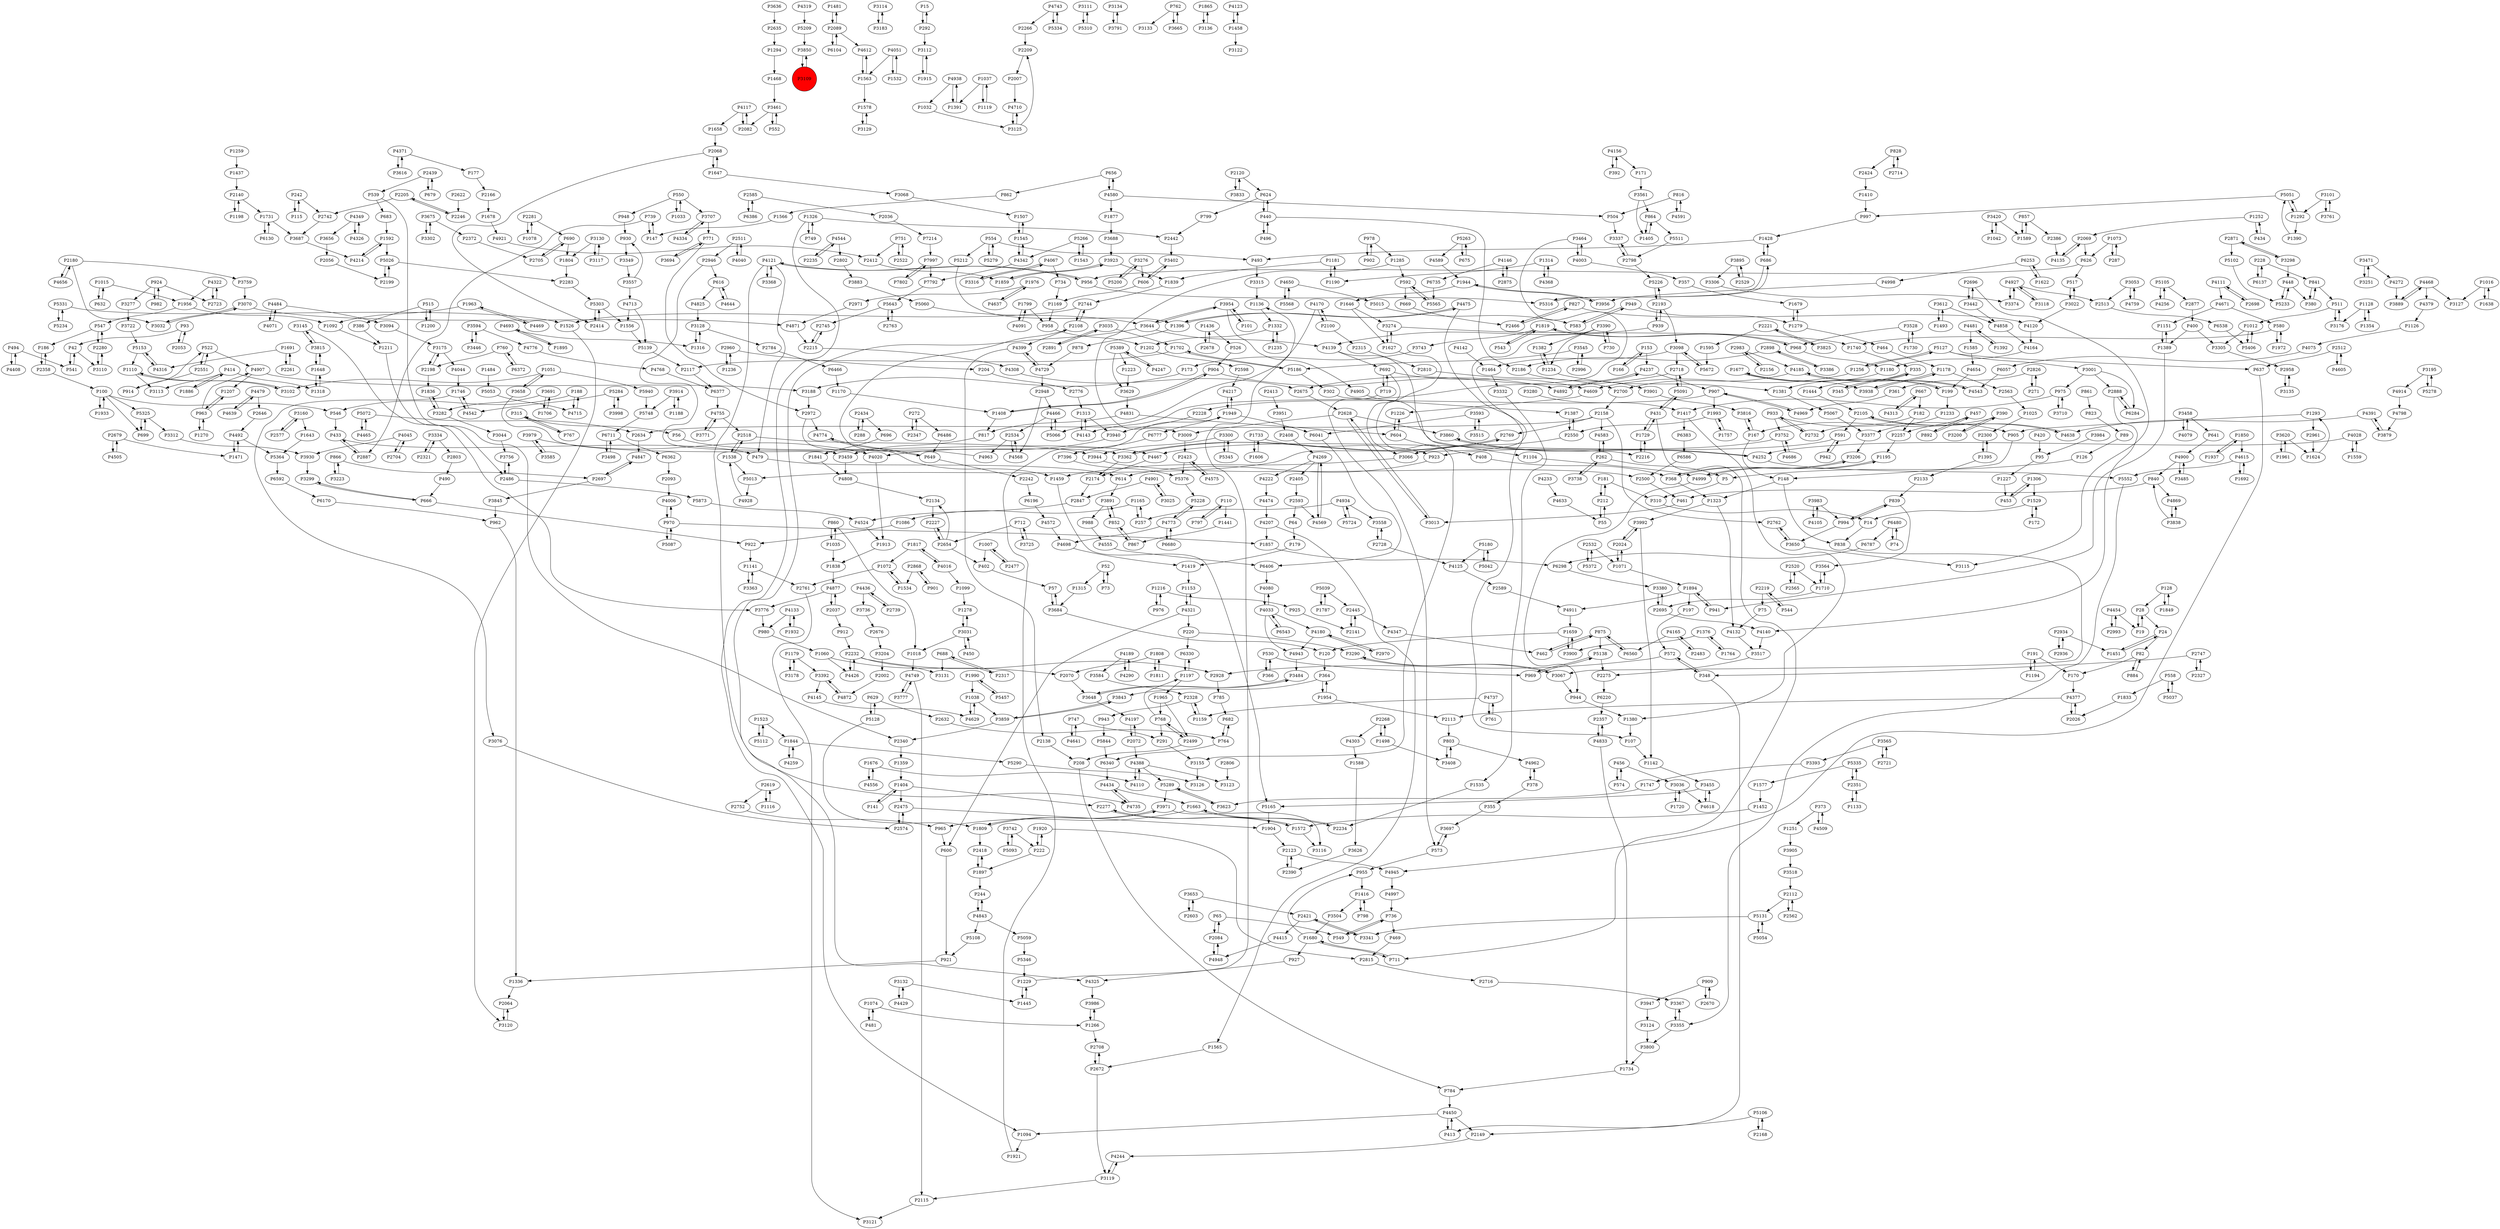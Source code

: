 digraph {
	P1428 -> P493
	P1498 -> P3408
	P2261 -> P1691
	P2442 -> P3402
	P28 -> P19
	P4877 -> P2037
	P905 -> P148
	P2072 -> P4197
	P2358 -> P100
	P4962 -> P378
	P3761 -> P3101
	P1007 -> P2477
	P4133 -> P1932
	P4143 -> P1313
	P3850 -> P3109
	P3992 -> P2024
	P2961 -> P1624
	P1559 -> P4028
	P504 -> P3337
	P89 -> P126
	P4466 -> P5066
	P5568 -> P4650
	P1223 -> P3629
	P1007 -> P402
	P839 -> P994
	P1376 -> P1764
	P4033 -> P4180
	P4197 -> P2072
	P2002 -> P4872
	P1252 -> P434
	P14 -> P838
	P768 -> P1197
	P4020 -> P1913
	P1436 -> P526
	P1691 -> P2261
	P1481 -> P2089
	P2728 -> P4125
	P3648 -> P4197
	P3114 -> P3183
	P4140 -> P3517
	P4871 -> P2215
	P2871 -> P3298
	P736 -> P549
	P1012 -> P5406
	P4222 -> P4474
	P2108 -> P4399
	P481 -> P1074
	P3302 -> P3675
	P1894 -> P197
	P335 -> P1444
	P2232 -> P2928
	P1993 -> P1757
	P3464 -> P4003
	P1731 -> P6130
	P1809 -> P2418
	P2993 -> P4454
	P5087 -> P970
	P1404 -> P141
	P4831 -> P604
	P1354 -> P1128
	P4117 -> P1658
	P1897 -> P2418
	P6298 -> P3380
	P1877 -> P3688
	P827 -> P2466
	P2551 -> P914
	P2423 -> P5376
	P2888 -> P6284
	P3504 -> P1680
	P1416 -> P3504
	P4755 -> P3771
	P3594 -> P3446
	P3274 -> P1627
	P4349 -> P4326
	P2744 -> P2108
	P686 -> P5316
	P1710 -> P2695
	P666 -> P922
	P1404 -> P2277
	P5131 -> P5054
	P4650 -> P5568
	P912 -> P2232
	P4997 -> P736
	P4637 -> P1976
	P4237 -> P907
	P4347 -> P462
	P1099 -> P1278
	P4575 -> P2423
	P1622 -> P6253
	P1734 -> P784
	P1256 -> P4609
	P220 -> P3290
	P4798 -> P3879
	P2064 -> P3120
	P390 -> P167
	P2934 -> P1451
	P857 -> P2386
	P994 -> P839
	P592 -> P669
	P4735 -> P4434
	P100 -> P1933
	P626 -> P956
	P2565 -> P2520
	P1523 -> P1844
	P2268 -> P1498
	P2340 -> P1359
	P2280 -> P547
	P3442 -> P4858
	P4474 -> P4207
	P1259 -> P1437
	P866 -> P3223
	P4943 -> P3484
	P272 -> P6486
	P4524 -> P1913
	P2958 -> P3135
	P3742 -> P5093
	P949 -> P583
	P1534 -> P1072
	P949 -> P1279
	P583 -> P949
	P2445 -> P2141
	P1316 -> P3128
	P3312 -> P3930
	P3455 -> P5165
	P6130 -> P1731
	P1857 -> P6298
	P5072 -> P4465
	P3688 -> P3923
	P4492 -> P1471
	P3390 -> P5013
	P3251 -> P3471
	P574 -> P456
	P3101 -> P3761
	P1659 -> P3900
	P3938 -> P1178
	P1577 -> P1452
	P4773 -> P5228
	P573 -> P3697
	P541 -> P42
	P2551 -> P522
	P4170 -> P2100
	P1181 -> P1839
	P6104 -> P2089
	P302 -> P1387
	P930 -> P3349
	P15 -> P292
	P3124 -> P3800
	P2123 -> P2390
	P469 -> P2815
	P1417 -> P1380
	P5066 -> P4466
	P3393 -> P1747
	P3593 -> P3515
	P1382 -> P1234
	P2408 -> P4269
	P5059 -> P5346
	P924 -> P982
	P5552 -> P3355
	P1116 -> P2619
	P798 -> P1416
	P688 -> P2317
	P1405 -> P864
	P522 -> P4907
	P2277 -> P1572
	P771 -> P2972
	P1292 -> P1390
	P580 -> P1972
	P2424 -> P1410
	P288 -> P2434
	P712 -> P3725
	P390 -> P3200
	P7214 -> P7997
	P4749 -> P3777
	P1578 -> P3129
	P4388 -> P4110
	P3001 -> P6284
	P1252 -> P2069
	P1141 -> P3363
	P4755 -> P2518
	P1094 -> P1921
	P2672 -> P2708
	P2113 -> P803
	P1390 -> P5051
	P3044 -> P3756
	P5105 -> P4256
	P3001 -> P2888
	P5015 -> P583
	P1178 -> P2563
	P4185 -> P2700
	P82 -> P170
	P624 -> P440
	P924 -> P2723
	P2747 -> P348
	P5072 -> P2634
	P958 -> P1202
	P4572 -> P4698
	P2105 -> P591
	P4170 -> P5066
	P366 -> P530
	P2875 -> P4146
	P1523 -> P5112
	P153 -> P166
	P4436 -> P2739
	P3710 -> P975
	P4388 -> P3123
	P4945 -> P4997
	P4016 -> P1099
	P1895 -> P4693
	P909 -> P2670
	P3155 -> P3126
	P2654 -> P2227
	P3035 -> P2891
	P1464 -> P3332
	P3098 -> P2718
	P922 -> P1141
	P4892 -> P4237
	P335 -> P345
	P7997 -> P7792
	P3742 -> P222
	P1073 -> P287
	P3833 -> P2120
	P3594 -> P4776
	P2089 -> P4612
	P3031 -> P450
	P2215 -> P4308
	P5 -> P310
	P921 -> P1336
	P1663 -> P965
	P4774 -> P649
	P3771 -> P4755
	P2708 -> P2672
	P2718 -> P2675
	P2216 -> P1729
	P197 -> P572
	P1990 -> P1038
	P573 -> P955
	P414 -> P1886
	P2972 -> P1459
	P1015 -> P1956
	P4146 -> P2875
	P1949 -> P6041
	P7997 -> P7802
	P95 -> P1227
	P690 -> P1804
	P3859 -> P2340
	P6383 -> P6586
	P4580 -> P1877
	P4391 -> P3879
	P1015 -> P632
	P1949 -> P6777
	P3298 -> P448
	P2439 -> P679
	P1170 -> P1408
	P1035 -> P860
	P4544 -> P2802
	P3653 -> P2421
	P2209 -> P2007
	P2522 -> P751
	P4877 -> P3776
	P3725 -> P712
	P892 -> P457
	P1595 -> P5672
	P1677 -> P199
	P3752 -> P4467
	P6330 -> P1197
	P968 -> P1180
	P402 -> P57
	P3420 -> P1589
	P1545 -> P4342
	P1226 -> P604
	P4321 -> P220
	P4045 -> P2704
	P683 -> P1592
	P1408 -> P904
	P1416 -> P798
	P4091 -> P1799
	P6480 -> P74
	P3111 -> P5310
	P2234 -> P1663
	P1313 -> P4143
	P3485 -> P4900
	P768 -> P2499
	P1110 -> P3113
	P2698 -> P4111
	P526 -> P904
	P494 -> P4408
	P7396 -> P5376
	P2232 -> P3131
	P3743 -> P173
	P2205 -> P2742
	P5289 -> P3971
	P3838 -> P4869
	P4475 -> P107
	P5200 -> P3276
	P970 -> P4006
	P546 -> P433
	P2174 -> P2847
	P878 -> P4729
	P1452 -> P1572
	P3125 -> P2209
	P692 -> P719
	P686 -> P1428
	P1624 -> P1293
	P948 -> P930
	P1285 -> P3009
	P4003 -> P357
	P6711 -> P3498
	P167 -> P3816
	P1313 -> P3940
	P4468 -> P3889
	P1051 -> P3102
	P1538 -> P5013
	P1169 -> P958
	P4322 -> P1956
	P1817 -> P1072
	P220 -> P6330
	P5565 -> P592
	P5102 -> P5233
	P2806 -> P3123
	P1408 -> P817
	P5165 -> P1904
	P591 -> P942
	P5325 -> P3312
	P1074 -> P1266
	P2550 -> P3066
	P2716 -> P3367
	P5106 -> P2168
	P1012 -> P3305
	P1592 -> P5026
	P110 -> P797
	P24 -> P1451
	P1799 -> P4091
	P5093 -> P3742
	P3561 -> P864
	P2414 -> P5303
	P262 -> P3738
	P5180 -> P4125
	P3160 -> P1643
	P3135 -> P2958
	P4927 -> P3118
	P1976 -> P4637
	P433 -> P479
	P2585 -> P6386
	P2520 -> P1710
	P3134 -> P3791
	P3374 -> P4927
	P2158 -> P2762
	P4121 -> P3368
	P4121 -> P956
	P3900 -> P1659
	P6480 -> P6787
	P440 -> P2186
	P547 -> P186
	P73 -> P52
	P5091 -> P431
	P3392 -> P4145
	P3128 -> P2784
	P4006 -> P970
	P2634 -> P4847
	P3895 -> P2529
	P2321 -> P3334
	P272 -> P2347
	P3623 -> P5289
	P852 -> P867
	P3280 -> P1417
	P2007 -> P4710
	P1179 -> P3178
	P1606 -> P1733
	P4075 -> P6057
	P4938 -> P1032
	P4189 -> P3584
	P2037 -> P4877
	P182 -> P2732
	P2180 -> P3759
	P762 -> P3133
	P3446 -> P3594
	P1417 -> P6383
	P1035 -> P1838
	P558 -> P1833
	P4901 -> P3025
	P3223 -> P866
	P199 -> P1677
	P6377 -> P4755
	P1037 -> P1391
	P4927 -> P3374
	P3565 -> P3393
	P2140 -> P1731
	P624 -> P799
	P1507 -> P1545
	P6560 -> P875
	P2675 -> P2628
	P3859 -> P3843
	P2315 -> P2810
	P1563 -> P4612
	P1730 -> P3528
	P4469 -> P1963
	P1396 -> P878
	P6170 -> P962
	P6057 -> P4543
	P2357 -> P4833
	P861 -> P823
	P3368 -> P4121
	P4969 -> P907
	P4467 -> P2174
	P5153 -> P4316
	P530 -> P969
	P4321 -> P600
	P1648 -> P3815
	P2971 -> P4871
	P1110 -> P3102
	P2728 -> P3558
	P1256 -> P5127
	P3905 -> P3518
	P2328 -> P1159
	P816 -> P4591
	P368 -> P1323
	P5303 -> P1556
	P2802 -> P3883
	P2696 -> P3442
	P6253 -> P1622
	P6680 -> P4773
	P2300 -> P1395
	P1702 -> P5186
	P355 -> P3697
	P1731 -> P3687
	P4436 -> P3736
	P1819 -> P3743
	P2327 -> P2747
	P939 -> P2193
	P1904 -> P2123
	P3777 -> P4749
	P3341 -> P2421
	P3117 -> P3130
	P5042 -> P5180
	P4776 -> P4768
	P1747 -> P3623
	P616 -> P4644
	P3067 -> P944
	P3282 -> P1836
	P2603 -> P3653
	P4105 -> P3983
	P2654 -> P2134
	P3954 -> P101
	P1638 -> P1016
	P5284 -> P4542
	P6372 -> P760
	P4825 -> P3128
	P4391 -> P4638
	P4999 -> P1195
	P3658 -> P3362
	P1954 -> P364
	P2134 -> P2227
	P2676 -> P3204
	P530 -> P366
	P2512 -> P4605
	P4481 -> P1392
	P292 -> P15
	P988 -> P4555
	P3461 -> P552
	P1092 -> P1211
	P6777 -> P7396
	P1746 -> P4542
	P799 -> P2442
	P1179 -> P3392
	P1216 -> P976
	P128 -> P28
	P656 -> P862
	P3036 -> P1720
	P1389 -> P1151
	P3616 -> P4371
	P4843 -> P5059
	P1692 -> P4615
	P1678 -> P4921
	P5234 -> P5331
	P626 -> P517
	P2705 -> P690
	P1894 -> P941
	P4833 -> P1734
	P1961 -> P3620
	P739 -> P147
	P42 -> P3110
	P1235 -> P1332
	P4583 -> P262
	P440 -> P496
	P4125 -> P2589
	P5844 -> P6340
	P1016 -> P3127
	P554 -> P493
	P2423 -> P4575
	P3951 -> P2408
	P719 -> P573
	P4556 -> P1676
	P4120 -> P4164
	P3545 -> P2996
	P1658 -> P2068
	P5335 -> P1577
	P448 -> P380
	P65 -> P549
	P3691 -> P1706
	P4773 -> P6680
	P4033 -> P4943
	P1956 -> P1092
	P862 -> P1566
	P378 -> P4962
	P1565 -> P2672
	P461 -> P3013
	P4256 -> P5105
	P3992 -> P1142
	P5748 -> P6711
	P3094 -> P3175
	P208 -> P784
	P2563 -> P1025
	P1956 -> P547
	P4509 -> P373
	P4468 -> P3127
	P4484 -> P4071
	P2628 -> P3860
	P4693 -> P1316
	P4544 -> P2235
	P191 -> P1194
	P5209 -> P3850
	P5051 -> P997
	P52 -> P73
	P3110 -> P2280
	P3684 -> P120
	P2798 -> P3337
	P629 -> P2632
	P1468 -> P3461
	P413 -> P4450
	P901 -> P2868
	P5511 -> P2798
	P3484 -> P3648
	P2180 -> P4656
	P4342 -> P7792
	P1563 -> P1578
	P866 -> P2697
	P3979 -> P3585
	P4325 -> P3986
	P3175 -> P4044
	P2486 -> P5873
	P734 -> P1169
	P4713 -> P1556
	P1498 -> P2268
	P4568 -> P2534
	P3118 -> P4927
	P244 -> P4843
	P4319 -> P5209
	P345 -> P335
	P2158 -> P4583
	P2593 -> P64
	P4934 -> P3558
	P2739 -> P4436
	P3891 -> P988
	P2776 -> P1313
	P1060 -> P4426
	P2574 -> P2475
	P4269 -> P4222
	P4639 -> P4479
	P841 -> P380
	P5091 -> P2718
	P515 -> P1200
	P5228 -> P4773
	P762 -> P3665
	P907 -> P4969
	P904 -> P4892
	P2898 -> P3386
	P2140 -> P1198
	P4591 -> P816
	P3274 -> P1740
	P400 -> P3305
	P4033 -> P4080
	P1165 -> P1086
	P2193 -> P3098
	P315 -> P56
	P5105 -> P2877
	P171 -> P3561
	P1037 -> P1119
	P3983 -> P994
	P4858 -> P4164
	P186 -> P2358
	P3707 -> P4334
	P1285 -> P592
	P2593 -> P4569
	P4132 -> P3517
	P2072 -> P4388
	P550 -> P948
	P5724 -> P4934
	P4609 -> P1226
	P2483 -> P4165
	P3334 -> P2321
	P1445 -> P1229
	P3109 -> P3850
	P2635 -> P1294
	P2589 -> P4911
	P4326 -> P4349
	P1197 -> P1965
	P2632 -> P764
	P3940 -> P4020
	P1236 -> P2960
	P4067 -> P3316
	P942 -> P591
	P550 -> P1033
	P761 -> P4737
	P1894 -> P4911
	P448 -> P5233
	P147 -> P739
	P1202 -> P2598
	P1679 -> P1279
	P3752 -> P4686
	P4040 -> P2511
	P3032 -> P3070
	P3367 -> P3355
	P543 -> P1819
	P1920 -> P2815
	P2714 -> P828
	P1729 -> P431
	P4165 -> P6560
	P1180 -> P1381
	P2761 -> P3121
	P2598 -> P4217
	P2421 -> P3341
	P93 -> P42
	P2513 -> P6538
	P400 -> P1389
	P1294 -> P1468
	P3984 -> P95
	P4259 -> P1844
	P4743 -> P2266
	P3914 -> P5748
	P5112 -> P1523
	P3815 -> P1648
	P2268 -> P4303
	P1292 -> P5051
	P3160 -> P2577
	P3334 -> P2803
	P2386 -> P4135
	P943 -> P5844
	P2500 -> P461
	P817 -> P3459
	P4847 -> P2697
	P3653 -> P2603
	P100 -> P5325
	P2372 -> P2705
	P1326 -> P749
	P4247 -> P5389
	P784 -> P4450
	P1306 -> P453
	P4928 -> P1538
	P3584 -> P2328
	P1538 -> P2518
	P6253 -> P4998
	P5106 -> P2149
	P3195 -> P4914
	P3066 -> P1459
	P2193 -> P939
	P1543 -> P5266
	P1648 -> P1318
	P3128 -> P1316
	P522 -> P2551
	P1451 -> P24
	P3067 -> P3290
	P6466 -> P1170
	P1126 -> P4075
	P4111 -> P2698
	P4142 -> P1464
	P2562 -> P2112
	P5026 -> P2283
	P3458 -> P4079
	P3290 -> P3067
	P2960 -> P1236
	P1293 -> P905
	P4927 -> P2513
	P2198 -> P3175
	P2351 -> P1133
	P1441 -> P867
	P315 -> P767
	P153 -> P4237
	P1038 -> P3859
	P978 -> P902
	P1181 -> P1190
	P682 -> P764
	P3377 -> P3206
	P3665 -> P762
	P2405 -> P2593
	P3558 -> P2728
	P5331 -> P5234
	P2024 -> P1071
	P1033 -> P550
	P2228 -> P3940
	P3722 -> P5153
	P3956 -> P1944
	P4905 -> P2216
	P3025 -> P4901
	P2082 -> P4117
	P3687 -> P4214
	P2970 -> P4180
	P3332 -> P1535
	P5051 -> P1292
	P4028 -> P4252
	P939 -> P4139
	P2803 -> P490
	P760 -> P6372
	P1323 -> P4132
	P494 -> P541
	P1592 -> P4214
	P3825 -> P2221
	P2266 -> P2209
	P3845 -> P962
	P6586 -> P2500
	P4656 -> P2180
	P3098 -> P5672
	P287 -> P1073
	P3518 -> P2112
	P3299 -> P666
	P1585 -> P4654
	P1266 -> P3986
	P222 -> P1897
	P2679 -> P1471
	P747 -> P291
	P1545 -> P1507
	P228 -> P841
	P4907 -> P3188
	P3675 -> P2372
	P2100 -> P2315
	P2670 -> P909
	P2723 -> P4322
	P2158 -> P2634
	P5389 -> P3629
	P2242 -> P6196
	P4434 -> P1663
	P4269 -> P2405
	P614 -> P3891
	P5139 -> P2117
	P3068 -> P1507
	P749 -> P1326
	P1841 -> P4808
	P2678 -> P1436
	P592 -> P5565
	P970 -> P1857
	P3132 -> P1445
	P1151 -> P1389
	P262 -> P4583
	P3277 -> P3722
	P3009 -> P2423
	P2718 -> P5091
	P2068 -> P1647
	P803 -> P3408
	P4569 -> P4269
	P222 -> P1920
	P1278 -> P3031
	P1404 -> P2475
	P4901 -> P2847
	P120 -> P364
	P6711 -> P6362
	P4111 -> P4671
	P2695 -> P4140
	P606 -> P1169
	P3843 -> P3859
	P2960 -> P204
	P2518 -> P3944
	P1944 -> P3956
	P4434 -> P4735
	P6041 -> P6406
	P212 -> P55
	P4843 -> P5108
	P4479 -> P4639
	P4003 -> P3464
	P2520 -> P2565
	P115 -> P242
	P2518 -> P1538
	P56 -> P4467
	P3315 -> P1136
	P1844 -> P5290
	P6137 -> P228
	P166 -> P153
	P1572 -> P3116
	P606 -> P3402
	P4156 -> P171
	P679 -> P2439
	P3390 -> P1382
	P4729 -> P2948
	P1680 -> P927
	P4233 -> P4633
	P2550 -> P1387
	P550 -> P3707
	P1663 -> P2234
	P310 -> P14
	P747 -> P4641
	P204 -> P2776
	P2186 -> P3901
	P1972 -> P580
	P1532 -> P4051
	P4749 -> P2115
	P4146 -> P6735
	P5406 -> P1012
	P969 -> P5138
	P2024 -> P3992
	P852 -> P3891
	P5672 -> P3098
	P5940 -> P5748
	P4914 -> P4798
	P75 -> P4132
	P1190 -> P1181
	P5873 -> P4524
	P1211 -> P2486
	P4067 -> P734
	P1921 -> P1949
	P3188 -> P2972
	P1315 -> P3684
	P6196 -> P4572
	P2219 -> P544
	P667 -> P182
	P760 -> P2198
	P1865 -> P3136
	P2108 -> P2744
	P1165 -> P257
	P3282 -> P3044
	P172 -> P1529
	P554 -> P5279
	P3195 -> P5278
	P4481 -> P1585
	P4408 -> P494
	P1646 -> P3274
	P604 -> P1226
	P357 -> P1679
	P3691 -> P3282
	P3620 -> P1624
	P3838 -> P840
	P3986 -> P1266
	P840 -> P461
	P515 -> P386
	P2534 -> P4568
	P1804 -> P2283
	P1234 -> P1381
	P927 -> P4325
	P5108 -> P921
	P1746 -> P3076
	P2534 -> P4963
	P2084 -> P65
	P4729 -> P4399
	P52 -> P1315
	P5289 -> P3623
	P364 -> P1954
	P4244 -> P3119
	P2763 -> P5643
	P2679 -> P4505
	P3362 -> P2769
	P3883 -> P5060
	P2056 -> P2199
	P2227 -> P2654
	P2439 -> P539
	P3891 -> P852
	P408 -> P368
	P2328 -> P943
	P3650 -> P3115
	P1937 -> P1850
	P42 -> P541
	P1234 -> P1382
	P1251 -> P3905
	P3564 -> P1710
	P875 -> P462
	P2221 -> P1595
	P4121 -> P479
	P3022 -> P4120
	P1965 -> P768
	P1963 -> P4469
	P2089 -> P1481
	P490 -> P666
	P5060 -> P3644
	P414 -> P1318
	P1153 -> P4321
	P1627 -> P3155
	P3517 -> P2275
	P4117 -> P2082
	P2123 -> P4945
	P126 -> P5
	P3102 -> P1110
	P2120 -> P624
	P994 -> P3650
	P364 -> P3843
	P2198 -> P1836
	P74 -> P6480
	P914 -> P522
	P547 -> P2280
	P3130 -> P1804
	P179 -> P1419
	P3707 -> P771
	P4214 -> P1592
	P1227 -> P453
	P1071 -> P1894
	P1572 -> P2277
	P1216 -> P925
	P4650 -> P5015
	P4693 -> P1895
	P2026 -> P4377
	P2149 -> P4244
	P907 -> P1993
	P860 -> P1035
	P5026 -> P2199
	P2105 -> P4638
	P242 -> P2742
	P496 -> P440
	P1306 -> P1529
	P649 -> P2242
	P5303 -> P2414
	P975 -> P1417
	P909 -> P3947
	P816 -> P504
	P823 -> P89
	P257 -> P1165
	P3013 -> P2628
	P4644 -> P616
	P101 -> P3954
	P5278 -> P3195
	P453 -> P1306
	P1396 -> P4475
	P3125 -> P4710
	P2445 -> P4347
	P4934 -> P257
	P857 -> P1589
	P3889 -> P4468
	P4768 -> P6377
	P4139 -> P692
	P860 -> P1018
	P4145 -> P4629
	P3971 -> P3116
	P4638 -> P2105
	P82 -> P884
	P1419 -> P1153
	P1740 -> P335
	P5364 -> P6592
	P2486 -> P3756
	P4612 -> P1563
	P2115 -> P3121
	P5372 -> P2532
	P1849 -> P128
	P6220 -> P2357
	P4454 -> P2993
	P3528 -> P1730
	P3515 -> P3593
	P4831 -> P817
	P5316 -> P686
	P110 -> P1441
	P1676 -> P4110
	P4963 -> P2108
	P3355 -> P3367
	P4938 -> P1391
	P4371 -> P177
	P768 -> P291
	P1195 -> P4999
	P902 -> P978
	P2412 -> P1859
	P1680 -> P955
	P2156 -> P2983
	P1932 -> P4133
	P667 -> P4313
	P1025 -> P2300
	P4080 -> P4033
	P6735 -> P5565
	P4313 -> P667
	P1178 -> P3938
	P5186 -> P302
	P3200 -> P390
	P4399 -> P2138
	P2810 -> P2700
	P2744 -> P1526
	P2697 -> P3845
	P456 -> P574
	P1566 -> P147
	P2871 -> P5102
	P6386 -> P2585
	P440 -> P624
	P1293 -> P2961
	P730 -> P3390
	P4759 -> P3053
	P3053 -> P2513
	P963 -> P4907
	P177 -> P2166
	P3612 -> P1493
	P692 -> P4609
	P5389 -> P1223
	P956 -> P5316
	P2421 -> P4415
	P4342 -> P1545
	P3644 -> P4325
	P3684 -> P57
	P1436 -> P2678
	P4872 -> P3392
	P2317 -> P688
	P2215 -> P2745
	P348 -> P572
	P2826 -> P361
	P3076 -> P2574
	P1207 -> P963
	P1018 -> P4749
	P3979 -> P4020
	P5290 -> P3126
	P2877 -> P400
	P3815 -> P3145
	P3498 -> P6711
	P1954 -> P2113
	P3944 -> P2500
	P1086 -> P922
	P2619 -> P1116
	P4165 -> P2483
	P2646 -> P4492
	P751 -> P2412
	P1395 -> P2133
	P4686 -> P3752
	P3119 -> P4244
	P1060 -> P2070
	P457 -> P2257
	P2100 -> P4170
	P3145 -> P3776
	P2704 -> P4045
	P1051 -> P5940
	P348 -> P413
	P1318 -> P1648
	P1229 -> P1445
	P1133 -> P2351
	P1729 -> P2216
	P2466 -> P827
	P188 -> P546
	P4454 -> P19
	P1799 -> P958
	P4164 -> P1180
	P3971 -> P1809
	P1710 -> P3564
	P3392 -> P4872
	P1886 -> P414
	P1993 -> P2550
	P1038 -> P4629
	P2281 -> P1078
	P962 -> P1336
	P1526 -> P3120
	P5131 -> P3341
	P2983 -> P4185
	P6543 -> P4033
	P1556 -> P5139
	P3204 -> P2002
	P3035 -> P1702
	P5279 -> P554
	P4252 -> P3860
	P1279 -> P464
	P188 -> P4715
	P1787 -> P5039
	P4123 -> P1458
	P4349 -> P3656
	P5138 -> P2275
	P1859 -> P3923
	P1159 -> P2328
	P933 -> P2732
	P4900 -> P840
	P4998 -> P3956
	P2887 -> P433
	P1326 -> P1094
	P368 -> P3206
	P373 -> P1251
	P3557 -> P4713
	P554 -> P5212
	P6406 -> P4080
	P4121 -> P4735
	P2742 -> P3687
	P4589 -> P1944
	P5053 -> P4715
	P4921 -> P2412
	P3112 -> P1915
	P4016 -> P1817
	P4629 -> P1038
	P2280 -> P3110
	P199 -> P1233
	P764 -> P6340
	P944 -> P1380
	P3363 -> P1141
	P4189 -> P4290
	P978 -> P1285
	P1197 -> P6330
	P3675 -> P3302
	P3636 -> P2635
	P4071 -> P4484
	P2221 -> P3825
	P1647 -> P3068
	P3459 -> P4808
	P1136 -> P1332
	P2084 -> P4948
	P3658 -> P1051
	P4051 -> P1563
	P3471 -> P3251
	P2117 -> P6377
	P2868 -> P1534
	P841 -> P511
	P3300 -> P5345
	P1072 -> P2761
	P2948 -> P4466
	P2180 -> P3032
	P544 -> P2219
	P4907 -> P1207
	P5263 -> P4589
	P1194 -> P191
	P3694 -> P771
	P3561 -> P1405
	P751 -> P2522
	P464 -> P1178
	P2138 -> P208
	P2983 -> P2156
	P19 -> P28
	P4948 -> P2084
	P2972 -> P4774
	P2499 -> P208
	P1915 -> P3112
	P433 -> P2887
	P1016 -> P1638
	P170 -> P4377
	P7802 -> P7997
	P3402 -> P606
	P3901 -> P3816
	P1808 -> P2070
	P1380 -> P107
	P1976 -> P2971
	P3276 -> P606
	P690 -> P2705
	P4808 -> P2134
	P4466 -> P2534
	P1811 -> P1808
	P1314 -> P4368
	P1323 -> P3992
	P1270 -> P963
	P4671 -> P1151
	P373 -> P4509
	P1391 -> P4938
	P2619 -> P2752
	P5263 -> P675
	P2112 -> P2562
	P1392 -> P4481
	P4505 -> P2679
	P4133 -> P980
	P3380 -> P2695
	P1819 -> P543
	P1588 -> P3626
	P173 -> P3188
	P1071 -> P2024
	P3650 -> P2762
	P3629 -> P4831
	P4180 -> P2970
	P968 -> P1819
	P2934 -> P2936
	P7792 -> P5643
	P479 -> P614
	P6340 -> P4434
	P3355 -> P3800
	P803 -> P4962
	P3930 -> P3299
	P1128 -> P1354
	P2347 -> P272
	P2275 -> P6220
	P1535 -> P2234
	P3626 -> P2390
	P4450 -> P1094
	P1990 -> P5457
	P1702 -> P2117
	P980 -> P1060
	P5643 -> P2763
	P3455 -> P4618
	P976 -> P1216
	P4051 -> P1532
	P2654 -> P402
	P3759 -> P3070
	P637 -> P4945
	P4618 -> P3455
	P431 -> P5091
	P517 -> P3022
	P4710 -> P3125
	P4450 -> P2149
	P572 -> P2928
	P1389 -> P941
	P2585 -> P2036
	P1104 -> P4999
	P262 -> P5
	P3656 -> P2056
	P2257 -> P1195
	P1458 -> P4123
	P1078 -> P2281
	P875 -> P5138
	P4207 -> P1857
	P1529 -> P14
	P4475 -> P1396
	P55 -> P212
	P2577 -> P3160
	P1691 -> P4316
	P2868 -> P901
	P3316 -> P4067
	P93 -> P2053
	P378 -> P355
	P632 -> P1015
	P549 -> P736
	P2732 -> P933
	P456 -> P3036
	P6538 -> P5406
	P181 -> P310
	P3031 -> P1278
	P3860 -> P4252
	P4615 -> P5552
	P2928 -> P785
	P3053 -> P4759
	P591 -> P923
	P1074 -> P481
	P2036 -> P7214
	P5325 -> P699
	P3098 -> P1464
	P1850 -> P4615
	P2037 -> P912
	P666 -> P3299
	P3031 -> P1018
	P982 -> P924
	P1437 -> P2140
	P5127 -> P637
	P4654 -> P199
	P864 -> P5511
	P4033 -> P6543
	P580 -> P1740
	P907 -> P2228
	P181 -> P212
	P3620 -> P1961
	P167 -> P148
	P3442 -> P2696
	P511 -> P1012
	P4426 -> P2232
	P828 -> P2424
	P242 -> P115
	P4399 -> P4729
	P2141 -> P2445
	P2747 -> P2327
	P1676 -> P4556
	P4773 -> P4698
	P2700 -> P2158
	P3895 -> P3306
	P4999 -> P944
	P5128 -> P1809
	P191 -> P170
	P4377 -> P2113
	P5376 -> P5228
	P3206 -> P368
	P2477 -> P1007
	P970 -> P5087
	P688 -> P3131
	P1119 -> P1037
	P5039 -> P1787
	P493 -> P3315
	P5643 -> P2745
	P558 -> P5037
	P4237 -> P4892
	P228 -> P6137
	P1200 -> P515
	P2695 -> P3380
	P1410 -> P997
	P2070 -> P3648
	P2762 -> P3650
	P4371 -> P3616
	P2219 -> P75
	P3776 -> P980
	P712 -> P2654
	P1032 -> P3125
	P3276 -> P5200
	P3129 -> P1578
	P457 -> P892
	P827 -> P4120
	P696 -> P1841
	P5266 -> P1543
	P3914 -> P1188
	P4217 -> P1949
	P1493 -> P3612
	P431 -> P1729
	P1897 -> P244
	P2499 -> P768
	P1844 -> P4259
	P4737 -> P761
	P2532 -> P5372
	P128 -> P1849
	P1706 -> P3691
	P1188 -> P3914
	P699 -> P5325
	P875 -> P6560
	P6362 -> P2093
	P380 -> P841
	P3644 -> P3954
	P3738 -> P262
	P1458 -> P3122
	P2390 -> P2123
	P6284 -> P2888
	P2511 -> P4040
	P3923 -> P1859
	P5037 -> P558
	P955 -> P1416
	P736 -> P469
	P5180 -> P5042
	P4269 -> P4569
	P975 -> P3710
	P3130 -> P3117
	P1042 -> P3420
	P3557 -> P930
	P1757 -> P1993
	P5039 -> P2445
	P292 -> P3112
	P5226 -> P2193
	P1764 -> P1376
	P4641 -> P747
	P3471 -> P4272
	P2826 -> P271
	P3337 -> P2798
	P4833 -> P2357
	P616 -> P4825
	P2672 -> P3119
	P1332 -> P1235
	P2696 -> P3115
	P1128 -> P3176
	P5266 -> P4342
	P148 -> P838
	P4079 -> P3458
	P4045 -> P3930
	P3593 -> P6041
	P6592 -> P6170
	P1836 -> P3282
	P3998 -> P5284
	P1963 -> P1092
	P767 -> P315
	P1051 -> P3658
	P539 -> P2340
	P884 -> P82
	P2948 -> P4568
	P1381 -> P5067
	P1808 -> P1811
	P3464 -> P4143
	P3175 -> P2198
	P291 -> P3155
	P1933 -> P100
	P3800 -> P1734
	P1733 -> P923
	P2205 -> P2246
	P5067 -> P3377
	P3420 -> P1042
	P4715 -> P188
	P3458 -> P641
	P1141 -> P2761
	P4843 -> P244
	P3697 -> P573
	P4316 -> P5153
	P2069 -> P626
	P2946 -> P616
	P4377 -> P2026
	P649 -> P4774
	P2622 -> P2246
	P4388 -> P5289
	P1627 -> P3274
	P924 -> P3277
	P3585 -> P3979
	P1332 -> P1202
	P1326 -> P2442
	P2898 -> P2186
	P5284 -> P3998
	P669 -> P2466
	P271 -> P2826
	P4110 -> P4388
	P2120 -> P3833
	P1817 -> P4016
	P1428 -> P686
	P867 -> P852
	P3036 -> P4618
	P5331 -> P1526
	P840 -> P4869
	P4185 -> P4543
	P4605 -> P2512
	P3176 -> P511
	P1733 -> P1606
	P2413 -> P3951
	P1659 -> P120
	P3390 -> P1234
	P600 -> P921
	P1965 -> P2499
	P4139 -> P1104
	P2089 -> P6104
	P4492 -> P5364
	P2936 -> P2934
	P2752 -> P965
	P4303 -> P1588
	P2358 -> P186
	P5310 -> P3111
	P4028 -> P1559
	P797 -> P110
	P57 -> P3684
	P3947 -> P3124
	P1589 -> P857
	P3612 -> P4858
	P771 -> P3694
	P1833 -> P2026
	P392 -> P4156
	P2168 -> P5106
	P2246 -> P2205
	P4135 -> P2069
	P1529 -> P172
	P1484 -> P5053
	P1459 -> P5165
	P462 -> P875
	P839 -> P3564
	P6486 -> P649
	P1643 -> P5364
	P1819 -> P968
	P1920 -> P222
	P4252 -> P5552
	P4869 -> P3838
	P3132 -> P4429
	P3386 -> P2898
	P100 -> P699
	P2532 -> P1071
	P552 -> P3461
	P3816 -> P167
	P997 -> P1428
	P5127 -> P3001
	P107 -> P1142
	P2283 -> P5303
	P420 -> P95
	P572 -> P348
	P3954 -> P3644
	P1142 -> P3455
	P4290 -> P4189
	P5233 -> P448
	P923 -> P614
	P4543 -> P4185
	P3001 -> P975
	P3736 -> P2676
	P3408 -> P803
	P3390 -> P730
	P1314 -> P1190
	P4207 -> P1565
	P3298 -> P2871
	P4934 -> P5724
	P5334 -> P4743
	P3879 -> P4391
	P838 -> P3067
	P2351 -> P5335
	P5335 -> P2351
	P963 -> P1207
	P4429 -> P3132
	P4180 -> P4943
	P764 -> P682
	P2511 -> P2946
	P2199 -> P5026
	P4479 -> P2646
	P3362 -> P2174
	P5346 -> P1229
	P100 -> P546
	P4334 -> P3707
	P1838 -> P4877
	P386 -> P1211
	P3545 -> P5186
	P65 -> P2084
	P2434 -> P696
	P2053 -> P93
	P4633 -> P55
	P4542 -> P1746
	P4415 -> P4948
	P434 -> P1252
	P5013 -> P4928
	P2888 -> P4140
	P3145 -> P3815
	P5127 -> P1256
	P5212 -> P1396
	P864 -> P1405
	P28 -> P24
	P148 -> P1323
	P4911 -> P1659
	P3101 -> P1292
	P5389 -> P4247
	P3305 -> P2958
	P3565 -> P2721
	P2628 -> P3013
	P3648 -> P3484
	P2996 -> P3545
	P3183 -> P3114
	P4580 -> P656
	P2475 -> P2574
	P3136 -> P1865
	P629 -> P5128
	P4468 -> P4379
	P4698 -> P1419
	P3954 -> P4905
	P3120 -> P2064
	P1949 -> P4217
	P1677 -> P3938
	P4484 -> P3094
	P414 -> P3113
	P3528 -> P968
	P3178 -> P1179
	P1266 -> P2708
	P361 -> P4969
	P5153 -> P1110
	P1198 -> P2140
	P2166 -> P1678
	P4580 -> P504
	P1680 -> P711
	P2798 -> P5226
	P3923 -> P1839
	P511 -> P3176
	P5186 -> P1702
	P2769 -> P3362
	P4450 -> P413
	P965 -> P600
	P5457 -> P1990
	P2158 -> P2769
	P1387 -> P2550
	P1395 -> P2300
	P4465 -> P5072
	P4322 -> P2723
	P3983 -> P4105
	P656 -> P4580
	P4272 -> P3889
	P4156 -> P392
	P1646 -> P1627
	P1229 -> P1136
	P4379 -> P1126
	P2847 -> P4524
	P1359 -> P1404
	P3119 -> P2115
	P3756 -> P2486
	P692 -> P3066
	P4368 -> P1314
	P4900 -> P3485
	P2891 -> P3035
	P3022 -> P517
	P212 -> P181
	P4615 -> P1692
	P2068 -> P2414
	P2529 -> P3895
	P4743 -> P5334
	P3644 -> P4139
	P2232 -> P4426
	P539 -> P683
	P1072 -> P1534
	P1809 -> P3971
	P431 -> P711
	P1233 -> P3377
	P675 -> P5263
	P3349 -> P3557
	P963 -> P1270
	P2721 -> P3565
	P2475 -> P1904
	P3461 -> P2082
	P1279 -> P1679
	P2418 -> P1897
	P4555 -> P6406
	P182 -> P2257
	P2193 -> P5226
	P2784 -> P6466
	P739 -> P2887
	P4671 -> P580
	P2112 -> P5131
	P3791 -> P3134
	P2093 -> P4006
	P1647 -> P2068
	P64 -> P179
	P3070 -> P3032
	P24 -> P82
	P1720 -> P3036
	P2281 -> P690
	P2815 -> P2716
	P1839 -> P2744
	P1471 -> P4492
	P450 -> P3031
	P4321 -> P1153
	P6787 -> P6298
	P4044 -> P1746
	P719 -> P692
	P5128 -> P629
	P2434 -> P288
	P925 -> P2141
	P2946 -> P3459
	P828 -> P2714
	P2235 -> P4544
	P4713 -> P5139
	P2745 -> P2215
	P2512 -> P637
	P1850 -> P1937
	P2697 -> P4847
	P3070 -> P4871
	P1336 -> P2064
	P5138 -> P969
	P4737 -> P1159
	P933 -> P3752
	P5054 -> P5131
	P956 -> P4121
	P711 -> P1680
	P2133 -> P839
	P604 -> P408
	P5345 -> P3300
	P1444 -> P2105
	P2069 -> P4135
	P3306 -> P3374
	P641 -> P4900
	P1376 -> P3900
	P785 -> P682
	P933 -> P905
	P941 -> P1894
	P1073 -> P626
	P1944 -> P1646
	P2628 -> P3009
	P4308 -> P2675
	P3300 -> P3944
	P1913 -> P1838
	P904 -> P1408
	P141 -> P1404
	P3109 [shape=circle]
	P3109 [style=filled]
	P3109 [fillcolor=red]
}